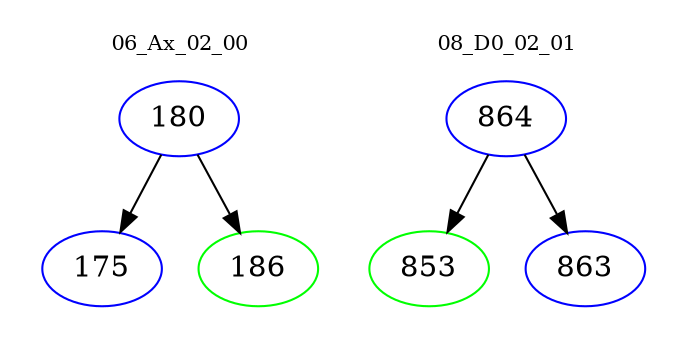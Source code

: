 digraph{
subgraph cluster_0 {
color = white
label = "06_Ax_02_00";
fontsize=10;
T0_180 [label="180", color="blue"]
T0_180 -> T0_175 [color="black"]
T0_175 [label="175", color="blue"]
T0_180 -> T0_186 [color="black"]
T0_186 [label="186", color="green"]
}
subgraph cluster_1 {
color = white
label = "08_D0_02_01";
fontsize=10;
T1_864 [label="864", color="blue"]
T1_864 -> T1_853 [color="black"]
T1_853 [label="853", color="green"]
T1_864 -> T1_863 [color="black"]
T1_863 [label="863", color="blue"]
}
}
